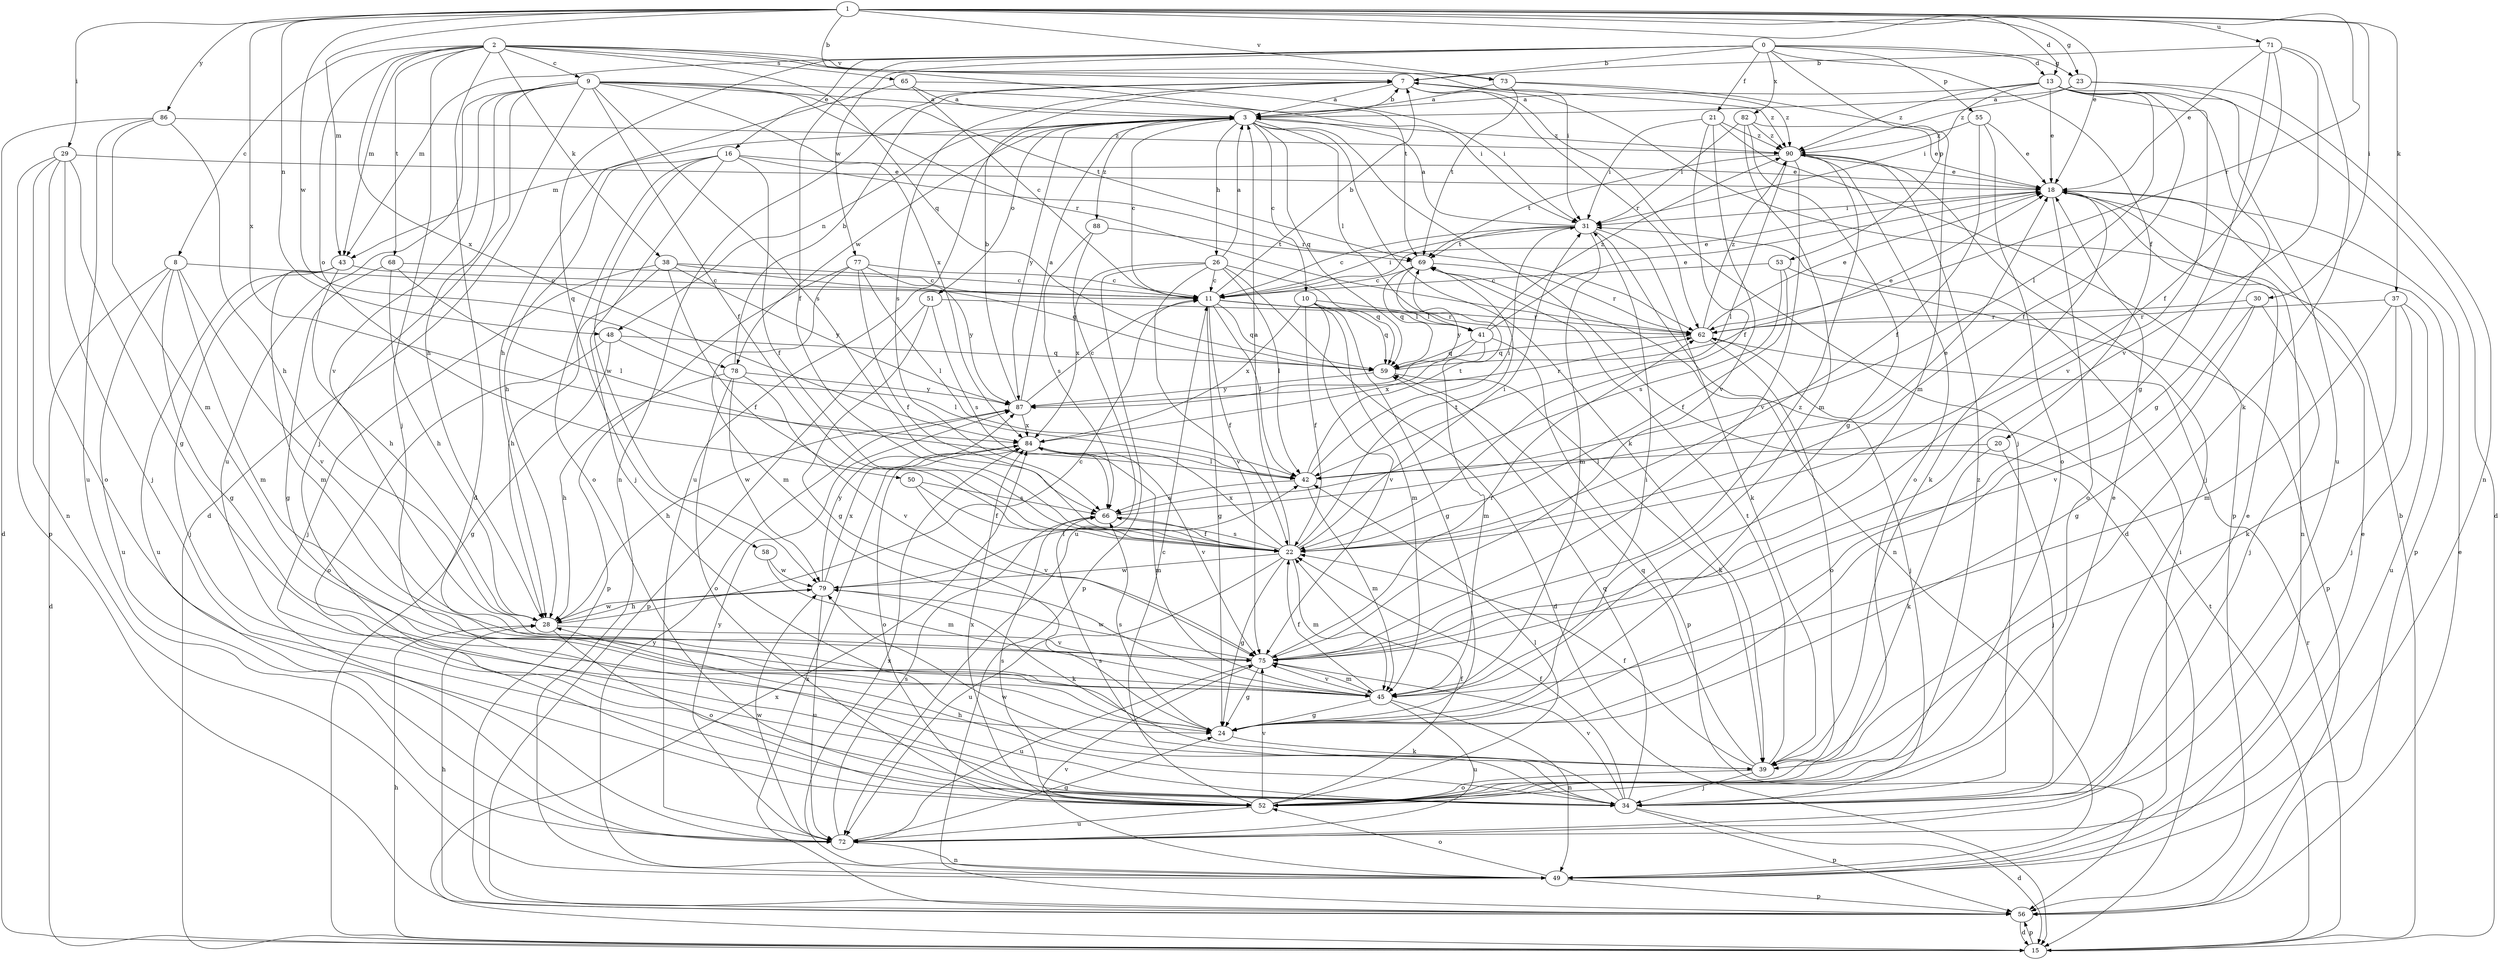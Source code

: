 strict digraph  {
0;
1;
2;
3;
7;
8;
9;
10;
11;
13;
15;
16;
18;
20;
21;
22;
23;
24;
26;
28;
29;
30;
31;
34;
37;
38;
39;
41;
42;
43;
45;
48;
49;
50;
51;
52;
53;
55;
56;
58;
59;
62;
65;
66;
68;
69;
71;
72;
73;
75;
77;
78;
79;
82;
84;
86;
87;
88;
90;
0 -> 7  [label=b];
0 -> 13  [label=d];
0 -> 16  [label=e];
0 -> 20  [label=f];
0 -> 21  [label=f];
0 -> 22  [label=f];
0 -> 23  [label=g];
0 -> 43  [label=m];
0 -> 53  [label=p];
0 -> 55  [label=p];
0 -> 58  [label=q];
0 -> 77  [label=w];
0 -> 82  [label=x];
1 -> 7  [label=b];
1 -> 13  [label=d];
1 -> 18  [label=e];
1 -> 23  [label=g];
1 -> 29  [label=i];
1 -> 30  [label=i];
1 -> 37  [label=k];
1 -> 43  [label=m];
1 -> 48  [label=n];
1 -> 62  [label=r];
1 -> 71  [label=u];
1 -> 73  [label=v];
1 -> 78  [label=w];
1 -> 84  [label=x];
1 -> 86  [label=y];
2 -> 8  [label=c];
2 -> 9  [label=c];
2 -> 15  [label=d];
2 -> 31  [label=i];
2 -> 34  [label=j];
2 -> 38  [label=k];
2 -> 43  [label=m];
2 -> 50  [label=o];
2 -> 59  [label=q];
2 -> 65  [label=s];
2 -> 68  [label=t];
2 -> 69  [label=t];
2 -> 73  [label=v];
2 -> 84  [label=x];
3 -> 7  [label=b];
3 -> 10  [label=c];
3 -> 11  [label=c];
3 -> 15  [label=d];
3 -> 26  [label=h];
3 -> 39  [label=k];
3 -> 41  [label=l];
3 -> 43  [label=m];
3 -> 48  [label=n];
3 -> 51  [label=o];
3 -> 59  [label=q];
3 -> 72  [label=u];
3 -> 78  [label=w];
3 -> 87  [label=y];
3 -> 88  [label=z];
3 -> 90  [label=z];
7 -> 3  [label=a];
7 -> 34  [label=j];
7 -> 49  [label=n];
7 -> 62  [label=r];
7 -> 66  [label=s];
7 -> 90  [label=z];
8 -> 11  [label=c];
8 -> 15  [label=d];
8 -> 24  [label=g];
8 -> 45  [label=m];
8 -> 72  [label=u];
8 -> 75  [label=v];
9 -> 3  [label=a];
9 -> 15  [label=d];
9 -> 22  [label=f];
9 -> 28  [label=h];
9 -> 31  [label=i];
9 -> 34  [label=j];
9 -> 62  [label=r];
9 -> 66  [label=s];
9 -> 69  [label=t];
9 -> 72  [label=u];
9 -> 75  [label=v];
9 -> 84  [label=x];
10 -> 22  [label=f];
10 -> 24  [label=g];
10 -> 41  [label=l];
10 -> 45  [label=m];
10 -> 59  [label=q];
10 -> 75  [label=v];
10 -> 84  [label=x];
11 -> 7  [label=b];
11 -> 18  [label=e];
11 -> 22  [label=f];
11 -> 24  [label=g];
11 -> 31  [label=i];
11 -> 41  [label=l];
11 -> 42  [label=l];
11 -> 59  [label=q];
11 -> 62  [label=r];
13 -> 3  [label=a];
13 -> 18  [label=e];
13 -> 22  [label=f];
13 -> 24  [label=g];
13 -> 31  [label=i];
13 -> 42  [label=l];
13 -> 72  [label=u];
13 -> 75  [label=v];
13 -> 90  [label=z];
15 -> 7  [label=b];
15 -> 28  [label=h];
15 -> 56  [label=p];
15 -> 62  [label=r];
15 -> 69  [label=t];
15 -> 84  [label=x];
16 -> 18  [label=e];
16 -> 22  [label=f];
16 -> 28  [label=h];
16 -> 34  [label=j];
16 -> 52  [label=o];
16 -> 62  [label=r];
16 -> 79  [label=w];
18 -> 31  [label=i];
18 -> 39  [label=k];
18 -> 49  [label=n];
18 -> 52  [label=o];
18 -> 56  [label=p];
20 -> 34  [label=j];
20 -> 39  [label=k];
20 -> 42  [label=l];
21 -> 22  [label=f];
21 -> 31  [label=i];
21 -> 56  [label=p];
21 -> 75  [label=v];
21 -> 90  [label=z];
22 -> 3  [label=a];
22 -> 24  [label=g];
22 -> 31  [label=i];
22 -> 45  [label=m];
22 -> 66  [label=s];
22 -> 69  [label=t];
22 -> 72  [label=u];
22 -> 79  [label=w];
22 -> 84  [label=x];
23 -> 3  [label=a];
23 -> 15  [label=d];
23 -> 49  [label=n];
23 -> 90  [label=z];
24 -> 31  [label=i];
24 -> 39  [label=k];
24 -> 66  [label=s];
26 -> 3  [label=a];
26 -> 11  [label=c];
26 -> 15  [label=d];
26 -> 42  [label=l];
26 -> 56  [label=p];
26 -> 59  [label=q];
26 -> 75  [label=v];
26 -> 84  [label=x];
28 -> 11  [label=c];
28 -> 52  [label=o];
28 -> 75  [label=v];
28 -> 79  [label=w];
29 -> 18  [label=e];
29 -> 24  [label=g];
29 -> 34  [label=j];
29 -> 49  [label=n];
29 -> 52  [label=o];
29 -> 56  [label=p];
30 -> 24  [label=g];
30 -> 34  [label=j];
30 -> 62  [label=r];
30 -> 75  [label=v];
31 -> 3  [label=a];
31 -> 11  [label=c];
31 -> 39  [label=k];
31 -> 45  [label=m];
31 -> 49  [label=n];
31 -> 69  [label=t];
34 -> 15  [label=d];
34 -> 22  [label=f];
34 -> 28  [label=h];
34 -> 56  [label=p];
34 -> 59  [label=q];
34 -> 66  [label=s];
34 -> 75  [label=v];
34 -> 79  [label=w];
37 -> 34  [label=j];
37 -> 39  [label=k];
37 -> 45  [label=m];
37 -> 62  [label=r];
37 -> 72  [label=u];
38 -> 11  [label=c];
38 -> 22  [label=f];
38 -> 28  [label=h];
38 -> 34  [label=j];
38 -> 59  [label=q];
38 -> 87  [label=y];
39 -> 22  [label=f];
39 -> 34  [label=j];
39 -> 52  [label=o];
39 -> 59  [label=q];
39 -> 69  [label=t];
41 -> 18  [label=e];
41 -> 45  [label=m];
41 -> 56  [label=p];
41 -> 59  [label=q];
41 -> 84  [label=x];
41 -> 90  [label=z];
42 -> 31  [label=i];
42 -> 45  [label=m];
42 -> 66  [label=s];
42 -> 69  [label=t];
43 -> 11  [label=c];
43 -> 28  [label=h];
43 -> 34  [label=j];
43 -> 45  [label=m];
43 -> 72  [label=u];
45 -> 22  [label=f];
45 -> 24  [label=g];
45 -> 49  [label=n];
45 -> 72  [label=u];
45 -> 75  [label=v];
48 -> 24  [label=g];
48 -> 42  [label=l];
48 -> 52  [label=o];
48 -> 59  [label=q];
49 -> 18  [label=e];
49 -> 31  [label=i];
49 -> 52  [label=o];
49 -> 56  [label=p];
49 -> 75  [label=v];
49 -> 84  [label=x];
49 -> 87  [label=y];
50 -> 22  [label=f];
50 -> 66  [label=s];
50 -> 75  [label=v];
51 -> 24  [label=g];
51 -> 56  [label=p];
51 -> 62  [label=r];
51 -> 66  [label=s];
52 -> 11  [label=c];
52 -> 18  [label=e];
52 -> 22  [label=f];
52 -> 42  [label=l];
52 -> 66  [label=s];
52 -> 72  [label=u];
52 -> 75  [label=v];
52 -> 84  [label=x];
52 -> 90  [label=z];
53 -> 11  [label=c];
53 -> 22  [label=f];
53 -> 56  [label=p];
53 -> 66  [label=s];
55 -> 18  [label=e];
55 -> 22  [label=f];
55 -> 52  [label=o];
55 -> 90  [label=z];
56 -> 15  [label=d];
56 -> 18  [label=e];
56 -> 28  [label=h];
56 -> 84  [label=x];
58 -> 45  [label=m];
58 -> 79  [label=w];
59 -> 18  [label=e];
59 -> 39  [label=k];
59 -> 87  [label=y];
62 -> 18  [label=e];
62 -> 34  [label=j];
62 -> 52  [label=o];
62 -> 59  [label=q];
62 -> 90  [label=z];
65 -> 3  [label=a];
65 -> 11  [label=c];
65 -> 28  [label=h];
65 -> 31  [label=i];
66 -> 18  [label=e];
66 -> 22  [label=f];
68 -> 11  [label=c];
68 -> 24  [label=g];
68 -> 28  [label=h];
68 -> 42  [label=l];
69 -> 11  [label=c];
69 -> 59  [label=q];
69 -> 62  [label=r];
69 -> 87  [label=y];
71 -> 7  [label=b];
71 -> 18  [label=e];
71 -> 22  [label=f];
71 -> 24  [label=g];
71 -> 39  [label=k];
71 -> 75  [label=v];
72 -> 18  [label=e];
72 -> 24  [label=g];
72 -> 49  [label=n];
72 -> 66  [label=s];
72 -> 79  [label=w];
72 -> 87  [label=y];
73 -> 3  [label=a];
73 -> 45  [label=m];
73 -> 69  [label=t];
73 -> 90  [label=z];
75 -> 24  [label=g];
75 -> 45  [label=m];
75 -> 62  [label=r];
75 -> 72  [label=u];
75 -> 79  [label=w];
75 -> 90  [label=z];
77 -> 11  [label=c];
77 -> 22  [label=f];
77 -> 42  [label=l];
77 -> 45  [label=m];
77 -> 56  [label=p];
77 -> 87  [label=y];
78 -> 7  [label=b];
78 -> 28  [label=h];
78 -> 52  [label=o];
78 -> 75  [label=v];
78 -> 79  [label=w];
78 -> 87  [label=y];
79 -> 28  [label=h];
79 -> 39  [label=k];
79 -> 42  [label=l];
79 -> 72  [label=u];
79 -> 84  [label=x];
79 -> 87  [label=y];
82 -> 18  [label=e];
82 -> 24  [label=g];
82 -> 31  [label=i];
82 -> 45  [label=m];
82 -> 90  [label=z];
84 -> 42  [label=l];
84 -> 45  [label=m];
84 -> 52  [label=o];
84 -> 75  [label=v];
86 -> 15  [label=d];
86 -> 28  [label=h];
86 -> 45  [label=m];
86 -> 72  [label=u];
86 -> 90  [label=z];
87 -> 3  [label=a];
87 -> 7  [label=b];
87 -> 11  [label=c];
87 -> 28  [label=h];
87 -> 62  [label=r];
87 -> 84  [label=x];
88 -> 66  [label=s];
88 -> 69  [label=t];
88 -> 72  [label=u];
90 -> 18  [label=e];
90 -> 34  [label=j];
90 -> 42  [label=l];
90 -> 52  [label=o];
90 -> 69  [label=t];
90 -> 75  [label=v];
}
